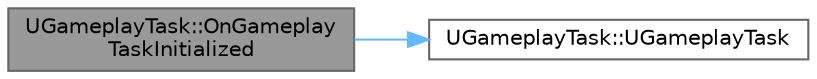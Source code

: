 digraph "UGameplayTask::OnGameplayTaskInitialized"
{
 // INTERACTIVE_SVG=YES
 // LATEX_PDF_SIZE
  bgcolor="transparent";
  edge [fontname=Helvetica,fontsize=10,labelfontname=Helvetica,labelfontsize=10];
  node [fontname=Helvetica,fontsize=10,shape=box,height=0.2,width=0.4];
  rankdir="LR";
  Node1 [id="Node000001",label="UGameplayTask::OnGameplay\lTaskInitialized",height=0.2,width=0.4,color="gray40", fillcolor="grey60", style="filled", fontcolor="black",tooltip="Notify called after GameplayTask finishes initialization (not active yet)"];
  Node1 -> Node2 [id="edge1_Node000001_Node000002",color="steelblue1",style="solid",tooltip=" "];
  Node2 [id="Node000002",label="UGameplayTask::UGameplayTask",height=0.2,width=0.4,color="grey40", fillcolor="white", style="filled",URL="$df/d15/classUGameplayTask.html#a363c2dcddb01b8ccdf9efd44a3d47b7e",tooltip=" "];
}
